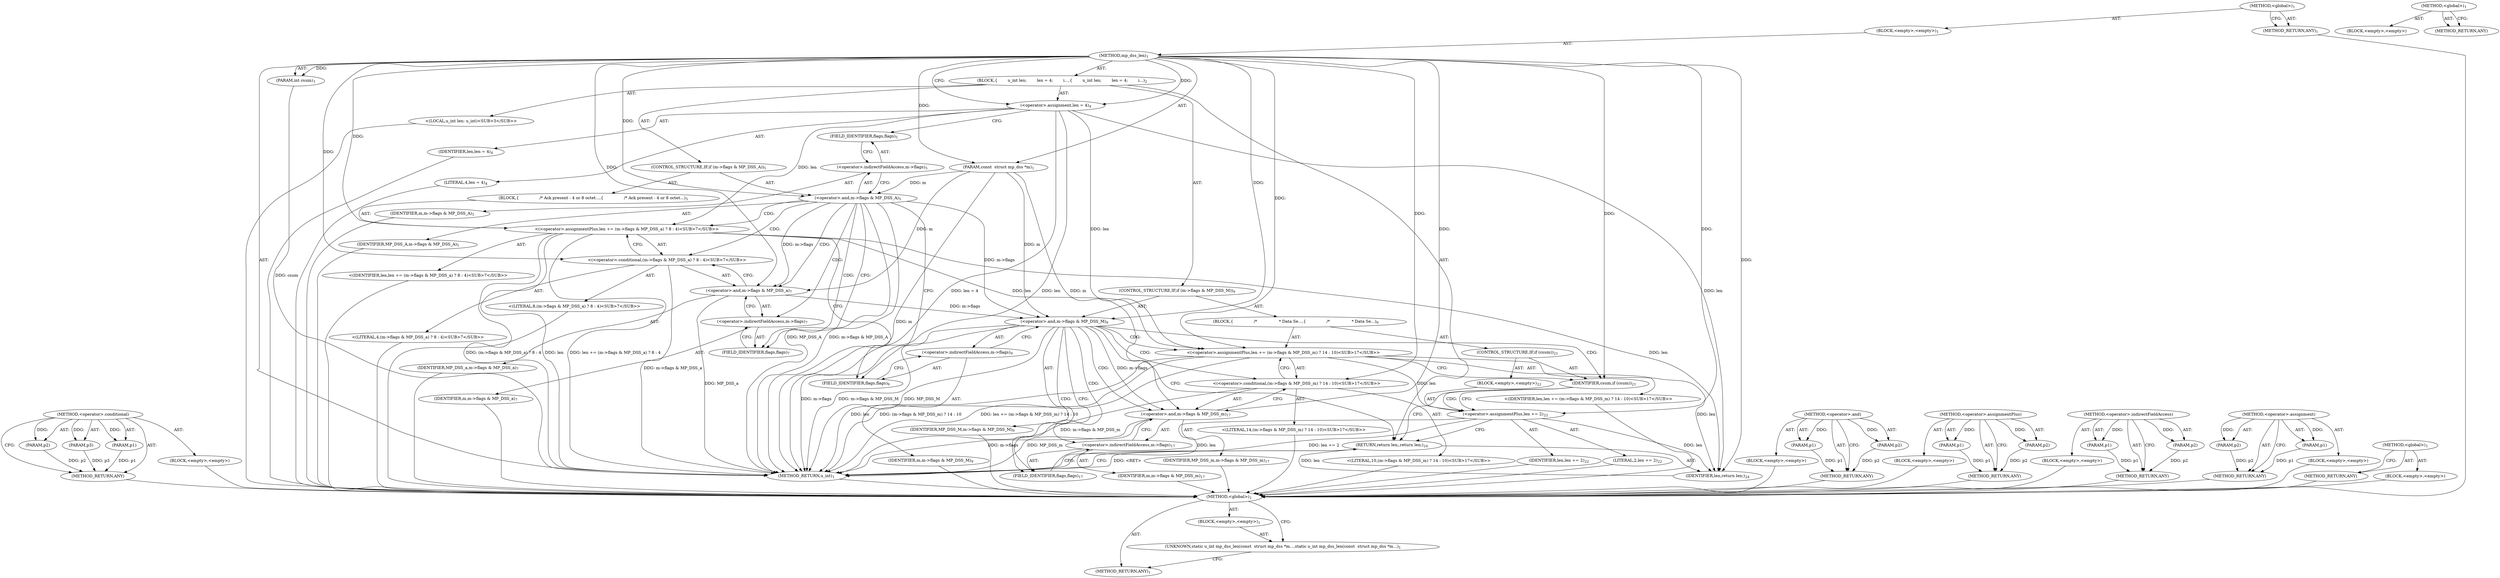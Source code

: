 digraph "&lt;global&gt;" {
vulnerable_99 [label=<(METHOD,&lt;operator&gt;.conditional)>];
vulnerable_100 [label=<(PARAM,p1)>];
vulnerable_101 [label=<(PARAM,p2)>];
vulnerable_102 [label=<(PARAM,p3)>];
vulnerable_103 [label=<(BLOCK,&lt;empty&gt;,&lt;empty&gt;)>];
vulnerable_104 [label=<(METHOD_RETURN,ANY)>];
vulnerable_6 [label=<(METHOD,&lt;global&gt;)<SUB>1</SUB>>];
vulnerable_7 [label=<(BLOCK,&lt;empty&gt;,&lt;empty&gt;)<SUB>1</SUB>>];
vulnerable_8 [label=<(METHOD,mp_dss_len)<SUB>1</SUB>>];
vulnerable_9 [label=<(PARAM,const  struct mp_dss *m)<SUB>1</SUB>>];
vulnerable_10 [label=<(PARAM,int csum)<SUB>1</SUB>>];
vulnerable_11 [label=<(BLOCK,{
        u_int len;
        len = 4;
        i...,{
        u_int len;
        len = 4;
        i...)<SUB>2</SUB>>];
vulnerable_12 [label="<(LOCAL,u_int len: u_int)<SUB>3</SUB>>"];
vulnerable_13 [label=<(&lt;operator&gt;.assignment,len = 4)<SUB>4</SUB>>];
vulnerable_14 [label=<(IDENTIFIER,len,len = 4)<SUB>4</SUB>>];
vulnerable_15 [label=<(LITERAL,4,len = 4)<SUB>4</SUB>>];
vulnerable_16 [label=<(CONTROL_STRUCTURE,IF,if (m-&gt;flags &amp; MP_DSS_A))<SUB>5</SUB>>];
vulnerable_17 [label=<(&lt;operator&gt;.and,m-&gt;flags &amp; MP_DSS_A)<SUB>5</SUB>>];
vulnerable_18 [label=<(&lt;operator&gt;.indirectFieldAccess,m-&gt;flags)<SUB>5</SUB>>];
vulnerable_19 [label=<(IDENTIFIER,m,m-&gt;flags &amp; MP_DSS_A)<SUB>5</SUB>>];
vulnerable_20 [label=<(FIELD_IDENTIFIER,flags,flags)<SUB>5</SUB>>];
vulnerable_21 [label=<(IDENTIFIER,MP_DSS_A,m-&gt;flags &amp; MP_DSS_A)<SUB>5</SUB>>];
vulnerable_22 [label=<(BLOCK,{
                /* Ack present - 4 or 8 octet...,{
                /* Ack present - 4 or 8 octet...)<SUB>5</SUB>>];
vulnerable_23 [label="<(&lt;operator&gt;.assignmentPlus,len += (m-&gt;flags &amp; MP_DSS_a) ? 8 : 4)<SUB>7</SUB>>"];
vulnerable_24 [label="<(IDENTIFIER,len,len += (m-&gt;flags &amp; MP_DSS_a) ? 8 : 4)<SUB>7</SUB>>"];
vulnerable_25 [label="<(&lt;operator&gt;.conditional,(m-&gt;flags &amp; MP_DSS_a) ? 8 : 4)<SUB>7</SUB>>"];
vulnerable_26 [label=<(&lt;operator&gt;.and,m-&gt;flags &amp; MP_DSS_a)<SUB>7</SUB>>];
vulnerable_27 [label=<(&lt;operator&gt;.indirectFieldAccess,m-&gt;flags)<SUB>7</SUB>>];
vulnerable_28 [label=<(IDENTIFIER,m,m-&gt;flags &amp; MP_DSS_a)<SUB>7</SUB>>];
vulnerable_29 [label=<(FIELD_IDENTIFIER,flags,flags)<SUB>7</SUB>>];
vulnerable_30 [label=<(IDENTIFIER,MP_DSS_a,m-&gt;flags &amp; MP_DSS_a)<SUB>7</SUB>>];
vulnerable_31 [label="<(LITERAL,8,(m-&gt;flags &amp; MP_DSS_a) ? 8 : 4)<SUB>7</SUB>>"];
vulnerable_32 [label="<(LITERAL,4,(m-&gt;flags &amp; MP_DSS_a) ? 8 : 4)<SUB>7</SUB>>"];
vulnerable_33 [label=<(CONTROL_STRUCTURE,IF,if (m-&gt;flags &amp; MP_DSS_M))<SUB>9</SUB>>];
vulnerable_34 [label=<(&lt;operator&gt;.and,m-&gt;flags &amp; MP_DSS_M)<SUB>9</SUB>>];
vulnerable_35 [label=<(&lt;operator&gt;.indirectFieldAccess,m-&gt;flags)<SUB>9</SUB>>];
vulnerable_36 [label=<(IDENTIFIER,m,m-&gt;flags &amp; MP_DSS_M)<SUB>9</SUB>>];
vulnerable_37 [label=<(FIELD_IDENTIFIER,flags,flags)<SUB>9</SUB>>];
vulnerable_38 [label=<(IDENTIFIER,MP_DSS_M,m-&gt;flags &amp; MP_DSS_M)<SUB>9</SUB>>];
vulnerable_39 [label=<(BLOCK,{
                /*
                 * Data Se...,{
                /*
                 * Data Se...)<SUB>9</SUB>>];
vulnerable_40 [label="<(&lt;operator&gt;.assignmentPlus,len += (m-&gt;flags &amp; MP_DSS_m) ? 14 : 10)<SUB>17</SUB>>"];
vulnerable_41 [label="<(IDENTIFIER,len,len += (m-&gt;flags &amp; MP_DSS_m) ? 14 : 10)<SUB>17</SUB>>"];
vulnerable_42 [label="<(&lt;operator&gt;.conditional,(m-&gt;flags &amp; MP_DSS_m) ? 14 : 10)<SUB>17</SUB>>"];
vulnerable_43 [label=<(&lt;operator&gt;.and,m-&gt;flags &amp; MP_DSS_m)<SUB>17</SUB>>];
vulnerable_44 [label=<(&lt;operator&gt;.indirectFieldAccess,m-&gt;flags)<SUB>17</SUB>>];
vulnerable_45 [label=<(IDENTIFIER,m,m-&gt;flags &amp; MP_DSS_m)<SUB>17</SUB>>];
vulnerable_46 [label=<(FIELD_IDENTIFIER,flags,flags)<SUB>17</SUB>>];
vulnerable_47 [label=<(IDENTIFIER,MP_DSS_m,m-&gt;flags &amp; MP_DSS_m)<SUB>17</SUB>>];
vulnerable_48 [label="<(LITERAL,14,(m-&gt;flags &amp; MP_DSS_m) ? 14 : 10)<SUB>17</SUB>>"];
vulnerable_49 [label="<(LITERAL,10,(m-&gt;flags &amp; MP_DSS_m) ? 14 : 10)<SUB>17</SUB>>"];
vulnerable_50 [label=<(CONTROL_STRUCTURE,IF,if (csum))<SUB>21</SUB>>];
vulnerable_51 [label=<(IDENTIFIER,csum,if (csum))<SUB>21</SUB>>];
vulnerable_52 [label=<(BLOCK,&lt;empty&gt;,&lt;empty&gt;)<SUB>22</SUB>>];
vulnerable_53 [label=<(&lt;operator&gt;.assignmentPlus,len += 2)<SUB>22</SUB>>];
vulnerable_54 [label=<(IDENTIFIER,len,len += 2)<SUB>22</SUB>>];
vulnerable_55 [label=<(LITERAL,2,len += 2)<SUB>22</SUB>>];
vulnerable_56 [label=<(RETURN,return len;,return len;)<SUB>24</SUB>>];
vulnerable_57 [label=<(IDENTIFIER,len,return len;)<SUB>24</SUB>>];
vulnerable_58 [label=<(METHOD_RETURN,u_int)<SUB>1</SUB>>];
vulnerable_60 [label=<(METHOD_RETURN,ANY)<SUB>1</SUB>>];
vulnerable_84 [label=<(METHOD,&lt;operator&gt;.and)>];
vulnerable_85 [label=<(PARAM,p1)>];
vulnerable_86 [label=<(PARAM,p2)>];
vulnerable_87 [label=<(BLOCK,&lt;empty&gt;,&lt;empty&gt;)>];
vulnerable_88 [label=<(METHOD_RETURN,ANY)>];
vulnerable_94 [label=<(METHOD,&lt;operator&gt;.assignmentPlus)>];
vulnerable_95 [label=<(PARAM,p1)>];
vulnerable_96 [label=<(PARAM,p2)>];
vulnerable_97 [label=<(BLOCK,&lt;empty&gt;,&lt;empty&gt;)>];
vulnerable_98 [label=<(METHOD_RETURN,ANY)>];
vulnerable_89 [label=<(METHOD,&lt;operator&gt;.indirectFieldAccess)>];
vulnerable_90 [label=<(PARAM,p1)>];
vulnerable_91 [label=<(PARAM,p2)>];
vulnerable_92 [label=<(BLOCK,&lt;empty&gt;,&lt;empty&gt;)>];
vulnerable_93 [label=<(METHOD_RETURN,ANY)>];
vulnerable_79 [label=<(METHOD,&lt;operator&gt;.assignment)>];
vulnerable_80 [label=<(PARAM,p1)>];
vulnerable_81 [label=<(PARAM,p2)>];
vulnerable_82 [label=<(BLOCK,&lt;empty&gt;,&lt;empty&gt;)>];
vulnerable_83 [label=<(METHOD_RETURN,ANY)>];
vulnerable_73 [label=<(METHOD,&lt;global&gt;)<SUB>1</SUB>>];
vulnerable_74 [label=<(BLOCK,&lt;empty&gt;,&lt;empty&gt;)>];
vulnerable_75 [label=<(METHOD_RETURN,ANY)>];
fixed_6 [label=<(METHOD,&lt;global&gt;)<SUB>1</SUB>>];
fixed_7 [label=<(BLOCK,&lt;empty&gt;,&lt;empty&gt;)<SUB>1</SUB>>];
fixed_8 [label=<(UNKNOWN,static u_int mp_dss_len(const  struct mp_dss *m...,static u_int mp_dss_len(const  struct mp_dss *m...)<SUB>1</SUB>>];
fixed_9 [label=<(METHOD_RETURN,ANY)<SUB>1</SUB>>];
fixed_14 [label=<(METHOD,&lt;global&gt;)<SUB>1</SUB>>];
fixed_15 [label=<(BLOCK,&lt;empty&gt;,&lt;empty&gt;)>];
fixed_16 [label=<(METHOD_RETURN,ANY)>];
vulnerable_99 -> vulnerable_100  [key=0, label="AST: "];
vulnerable_99 -> vulnerable_100  [key=1, label="DDG: "];
vulnerable_99 -> vulnerable_103  [key=0, label="AST: "];
vulnerable_99 -> vulnerable_101  [key=0, label="AST: "];
vulnerable_99 -> vulnerable_101  [key=1, label="DDG: "];
vulnerable_99 -> vulnerable_104  [key=0, label="AST: "];
vulnerable_99 -> vulnerable_104  [key=1, label="CFG: "];
vulnerable_99 -> vulnerable_102  [key=0, label="AST: "];
vulnerable_99 -> vulnerable_102  [key=1, label="DDG: "];
vulnerable_100 -> vulnerable_104  [key=0, label="DDG: p1"];
vulnerable_101 -> vulnerable_104  [key=0, label="DDG: p2"];
vulnerable_102 -> vulnerable_104  [key=0, label="DDG: p3"];
vulnerable_103 -> fixed_6  [key=0];
vulnerable_104 -> fixed_6  [key=0];
vulnerable_6 -> vulnerable_7  [key=0, label="AST: "];
vulnerable_6 -> vulnerable_60  [key=0, label="AST: "];
vulnerable_6 -> vulnerable_60  [key=1, label="CFG: "];
vulnerable_7 -> vulnerable_8  [key=0, label="AST: "];
vulnerable_8 -> vulnerable_9  [key=0, label="AST: "];
vulnerable_8 -> vulnerable_9  [key=1, label="DDG: "];
vulnerable_8 -> vulnerable_10  [key=0, label="AST: "];
vulnerable_8 -> vulnerable_10  [key=1, label="DDG: "];
vulnerable_8 -> vulnerable_11  [key=0, label="AST: "];
vulnerable_8 -> vulnerable_58  [key=0, label="AST: "];
vulnerable_8 -> vulnerable_13  [key=0, label="CFG: "];
vulnerable_8 -> vulnerable_13  [key=1, label="DDG: "];
vulnerable_8 -> vulnerable_57  [key=0, label="DDG: "];
vulnerable_8 -> vulnerable_17  [key=0, label="DDG: "];
vulnerable_8 -> vulnerable_23  [key=0, label="DDG: "];
vulnerable_8 -> vulnerable_34  [key=0, label="DDG: "];
vulnerable_8 -> vulnerable_40  [key=0, label="DDG: "];
vulnerable_8 -> vulnerable_51  [key=0, label="DDG: "];
vulnerable_8 -> vulnerable_25  [key=0, label="DDG: "];
vulnerable_8 -> vulnerable_42  [key=0, label="DDG: "];
vulnerable_8 -> vulnerable_53  [key=0, label="DDG: "];
vulnerable_8 -> vulnerable_26  [key=0, label="DDG: "];
vulnerable_8 -> vulnerable_43  [key=0, label="DDG: "];
vulnerable_9 -> vulnerable_58  [key=0, label="DDG: m"];
vulnerable_9 -> vulnerable_17  [key=0, label="DDG: m"];
vulnerable_9 -> vulnerable_34  [key=0, label="DDG: m"];
vulnerable_9 -> vulnerable_26  [key=0, label="DDG: m"];
vulnerable_9 -> vulnerable_43  [key=0, label="DDG: m"];
vulnerable_10 -> vulnerable_58  [key=0, label="DDG: csum"];
vulnerable_11 -> vulnerable_12  [key=0, label="AST: "];
vulnerable_11 -> vulnerable_13  [key=0, label="AST: "];
vulnerable_11 -> vulnerable_16  [key=0, label="AST: "];
vulnerable_11 -> vulnerable_33  [key=0, label="AST: "];
vulnerable_11 -> vulnerable_56  [key=0, label="AST: "];
vulnerable_12 -> fixed_6  [key=0];
vulnerable_13 -> vulnerable_14  [key=0, label="AST: "];
vulnerable_13 -> vulnerable_15  [key=0, label="AST: "];
vulnerable_13 -> vulnerable_20  [key=0, label="CFG: "];
vulnerable_13 -> vulnerable_58  [key=0, label="DDG: len"];
vulnerable_13 -> vulnerable_58  [key=1, label="DDG: len = 4"];
vulnerable_13 -> vulnerable_57  [key=0, label="DDG: len"];
vulnerable_13 -> vulnerable_23  [key=0, label="DDG: len"];
vulnerable_13 -> vulnerable_40  [key=0, label="DDG: len"];
vulnerable_14 -> fixed_6  [key=0];
vulnerable_15 -> fixed_6  [key=0];
vulnerable_16 -> vulnerable_17  [key=0, label="AST: "];
vulnerable_16 -> vulnerable_22  [key=0, label="AST: "];
vulnerable_17 -> vulnerable_18  [key=0, label="AST: "];
vulnerable_17 -> vulnerable_21  [key=0, label="AST: "];
vulnerable_17 -> vulnerable_29  [key=0, label="CFG: "];
vulnerable_17 -> vulnerable_29  [key=1, label="CDG: "];
vulnerable_17 -> vulnerable_37  [key=0, label="CFG: "];
vulnerable_17 -> vulnerable_58  [key=0, label="DDG: m-&gt;flags &amp; MP_DSS_A"];
vulnerable_17 -> vulnerable_58  [key=1, label="DDG: MP_DSS_A"];
vulnerable_17 -> vulnerable_34  [key=0, label="DDG: m-&gt;flags"];
vulnerable_17 -> vulnerable_26  [key=0, label="DDG: m-&gt;flags"];
vulnerable_17 -> vulnerable_26  [key=1, label="CDG: "];
vulnerable_17 -> vulnerable_23  [key=0, label="CDG: "];
vulnerable_17 -> vulnerable_25  [key=0, label="CDG: "];
vulnerable_17 -> vulnerable_27  [key=0, label="CDG: "];
vulnerable_18 -> vulnerable_19  [key=0, label="AST: "];
vulnerable_18 -> vulnerable_20  [key=0, label="AST: "];
vulnerable_18 -> vulnerable_17  [key=0, label="CFG: "];
vulnerable_19 -> fixed_6  [key=0];
vulnerable_20 -> vulnerable_18  [key=0, label="CFG: "];
vulnerable_21 -> fixed_6  [key=0];
vulnerable_22 -> vulnerable_23  [key=0, label="AST: "];
vulnerable_23 -> vulnerable_24  [key=0, label="AST: "];
vulnerable_23 -> vulnerable_25  [key=0, label="AST: "];
vulnerable_23 -> vulnerable_37  [key=0, label="CFG: "];
vulnerable_23 -> vulnerable_58  [key=0, label="DDG: len"];
vulnerable_23 -> vulnerable_58  [key=1, label="DDG: (m-&gt;flags &amp; MP_DSS_a) ? 8 : 4"];
vulnerable_23 -> vulnerable_58  [key=2, label="DDG: len += (m-&gt;flags &amp; MP_DSS_a) ? 8 : 4"];
vulnerable_23 -> vulnerable_57  [key=0, label="DDG: len"];
vulnerable_23 -> vulnerable_40  [key=0, label="DDG: len"];
vulnerable_24 -> fixed_6  [key=0];
vulnerable_25 -> vulnerable_26  [key=0, label="AST: "];
vulnerable_25 -> vulnerable_31  [key=0, label="AST: "];
vulnerable_25 -> vulnerable_32  [key=0, label="AST: "];
vulnerable_25 -> vulnerable_23  [key=0, label="CFG: "];
vulnerable_25 -> vulnerable_58  [key=0, label="DDG: m-&gt;flags &amp; MP_DSS_a"];
vulnerable_26 -> vulnerable_27  [key=0, label="AST: "];
vulnerable_26 -> vulnerable_30  [key=0, label="AST: "];
vulnerable_26 -> vulnerable_25  [key=0, label="CFG: "];
vulnerable_26 -> vulnerable_58  [key=0, label="DDG: MP_DSS_a"];
vulnerable_26 -> vulnerable_34  [key=0, label="DDG: m-&gt;flags"];
vulnerable_27 -> vulnerable_28  [key=0, label="AST: "];
vulnerable_27 -> vulnerable_29  [key=0, label="AST: "];
vulnerable_27 -> vulnerable_26  [key=0, label="CFG: "];
vulnerable_28 -> fixed_6  [key=0];
vulnerable_29 -> vulnerable_27  [key=0, label="CFG: "];
vulnerable_30 -> fixed_6  [key=0];
vulnerable_31 -> fixed_6  [key=0];
vulnerable_32 -> fixed_6  [key=0];
vulnerable_33 -> vulnerable_34  [key=0, label="AST: "];
vulnerable_33 -> vulnerable_39  [key=0, label="AST: "];
vulnerable_34 -> vulnerable_35  [key=0, label="AST: "];
vulnerable_34 -> vulnerable_38  [key=0, label="AST: "];
vulnerable_34 -> vulnerable_46  [key=0, label="CFG: "];
vulnerable_34 -> vulnerable_46  [key=1, label="CDG: "];
vulnerable_34 -> vulnerable_56  [key=0, label="CFG: "];
vulnerable_34 -> vulnerable_58  [key=0, label="DDG: m-&gt;flags"];
vulnerable_34 -> vulnerable_58  [key=1, label="DDG: m-&gt;flags &amp; MP_DSS_M"];
vulnerable_34 -> vulnerable_58  [key=2, label="DDG: MP_DSS_M"];
vulnerable_34 -> vulnerable_43  [key=0, label="DDG: m-&gt;flags"];
vulnerable_34 -> vulnerable_43  [key=1, label="CDG: "];
vulnerable_34 -> vulnerable_42  [key=0, label="CDG: "];
vulnerable_34 -> vulnerable_51  [key=0, label="CDG: "];
vulnerable_34 -> vulnerable_40  [key=0, label="CDG: "];
vulnerable_34 -> vulnerable_44  [key=0, label="CDG: "];
vulnerable_35 -> vulnerable_36  [key=0, label="AST: "];
vulnerable_35 -> vulnerable_37  [key=0, label="AST: "];
vulnerable_35 -> vulnerable_34  [key=0, label="CFG: "];
vulnerable_36 -> fixed_6  [key=0];
vulnerable_37 -> vulnerable_35  [key=0, label="CFG: "];
vulnerable_38 -> fixed_6  [key=0];
vulnerable_39 -> vulnerable_40  [key=0, label="AST: "];
vulnerable_39 -> vulnerable_50  [key=0, label="AST: "];
vulnerable_40 -> vulnerable_41  [key=0, label="AST: "];
vulnerable_40 -> vulnerable_42  [key=0, label="AST: "];
vulnerable_40 -> vulnerable_51  [key=0, label="CFG: "];
vulnerable_40 -> vulnerable_58  [key=0, label="DDG: len"];
vulnerable_40 -> vulnerable_58  [key=1, label="DDG: (m-&gt;flags &amp; MP_DSS_m) ? 14 : 10"];
vulnerable_40 -> vulnerable_58  [key=2, label="DDG: len += (m-&gt;flags &amp; MP_DSS_m) ? 14 : 10"];
vulnerable_40 -> vulnerable_57  [key=0, label="DDG: len"];
vulnerable_40 -> vulnerable_53  [key=0, label="DDG: len"];
vulnerable_41 -> fixed_6  [key=0];
vulnerable_42 -> vulnerable_43  [key=0, label="AST: "];
vulnerable_42 -> vulnerable_48  [key=0, label="AST: "];
vulnerable_42 -> vulnerable_49  [key=0, label="AST: "];
vulnerable_42 -> vulnerable_40  [key=0, label="CFG: "];
vulnerable_42 -> vulnerable_58  [key=0, label="DDG: m-&gt;flags &amp; MP_DSS_m"];
vulnerable_43 -> vulnerable_44  [key=0, label="AST: "];
vulnerable_43 -> vulnerable_47  [key=0, label="AST: "];
vulnerable_43 -> vulnerable_42  [key=0, label="CFG: "];
vulnerable_43 -> vulnerable_58  [key=0, label="DDG: m-&gt;flags"];
vulnerable_43 -> vulnerable_58  [key=1, label="DDG: MP_DSS_m"];
vulnerable_44 -> vulnerable_45  [key=0, label="AST: "];
vulnerable_44 -> vulnerable_46  [key=0, label="AST: "];
vulnerable_44 -> vulnerable_43  [key=0, label="CFG: "];
vulnerable_45 -> fixed_6  [key=0];
vulnerable_46 -> vulnerable_44  [key=0, label="CFG: "];
vulnerable_47 -> fixed_6  [key=0];
vulnerable_48 -> fixed_6  [key=0];
vulnerable_49 -> fixed_6  [key=0];
vulnerable_50 -> vulnerable_51  [key=0, label="AST: "];
vulnerable_50 -> vulnerable_52  [key=0, label="AST: "];
vulnerable_51 -> vulnerable_53  [key=0, label="CFG: "];
vulnerable_51 -> vulnerable_53  [key=1, label="CDG: "];
vulnerable_51 -> vulnerable_56  [key=0, label="CFG: "];
vulnerable_52 -> vulnerable_53  [key=0, label="AST: "];
vulnerable_53 -> vulnerable_54  [key=0, label="AST: "];
vulnerable_53 -> vulnerable_55  [key=0, label="AST: "];
vulnerable_53 -> vulnerable_56  [key=0, label="CFG: "];
vulnerable_53 -> vulnerable_58  [key=0, label="DDG: len"];
vulnerable_53 -> vulnerable_58  [key=1, label="DDG: len += 2"];
vulnerable_53 -> vulnerable_57  [key=0, label="DDG: len"];
vulnerable_54 -> fixed_6  [key=0];
vulnerable_55 -> fixed_6  [key=0];
vulnerable_56 -> vulnerable_57  [key=0, label="AST: "];
vulnerable_56 -> vulnerable_58  [key=0, label="CFG: "];
vulnerable_56 -> vulnerable_58  [key=1, label="DDG: &lt;RET&gt;"];
vulnerable_57 -> vulnerable_56  [key=0, label="DDG: len"];
vulnerable_58 -> fixed_6  [key=0];
vulnerable_60 -> fixed_6  [key=0];
vulnerable_84 -> vulnerable_85  [key=0, label="AST: "];
vulnerable_84 -> vulnerable_85  [key=1, label="DDG: "];
vulnerable_84 -> vulnerable_87  [key=0, label="AST: "];
vulnerable_84 -> vulnerable_86  [key=0, label="AST: "];
vulnerable_84 -> vulnerable_86  [key=1, label="DDG: "];
vulnerable_84 -> vulnerable_88  [key=0, label="AST: "];
vulnerable_84 -> vulnerable_88  [key=1, label="CFG: "];
vulnerable_85 -> vulnerable_88  [key=0, label="DDG: p1"];
vulnerable_86 -> vulnerable_88  [key=0, label="DDG: p2"];
vulnerable_87 -> fixed_6  [key=0];
vulnerable_88 -> fixed_6  [key=0];
vulnerable_94 -> vulnerable_95  [key=0, label="AST: "];
vulnerable_94 -> vulnerable_95  [key=1, label="DDG: "];
vulnerable_94 -> vulnerable_97  [key=0, label="AST: "];
vulnerable_94 -> vulnerable_96  [key=0, label="AST: "];
vulnerable_94 -> vulnerable_96  [key=1, label="DDG: "];
vulnerable_94 -> vulnerable_98  [key=0, label="AST: "];
vulnerable_94 -> vulnerable_98  [key=1, label="CFG: "];
vulnerable_95 -> vulnerable_98  [key=0, label="DDG: p1"];
vulnerable_96 -> vulnerable_98  [key=0, label="DDG: p2"];
vulnerable_97 -> fixed_6  [key=0];
vulnerable_98 -> fixed_6  [key=0];
vulnerable_89 -> vulnerable_90  [key=0, label="AST: "];
vulnerable_89 -> vulnerable_90  [key=1, label="DDG: "];
vulnerable_89 -> vulnerable_92  [key=0, label="AST: "];
vulnerable_89 -> vulnerable_91  [key=0, label="AST: "];
vulnerable_89 -> vulnerable_91  [key=1, label="DDG: "];
vulnerable_89 -> vulnerable_93  [key=0, label="AST: "];
vulnerable_89 -> vulnerable_93  [key=1, label="CFG: "];
vulnerable_90 -> vulnerable_93  [key=0, label="DDG: p1"];
vulnerable_91 -> vulnerable_93  [key=0, label="DDG: p2"];
vulnerable_92 -> fixed_6  [key=0];
vulnerable_93 -> fixed_6  [key=0];
vulnerable_79 -> vulnerable_80  [key=0, label="AST: "];
vulnerable_79 -> vulnerable_80  [key=1, label="DDG: "];
vulnerable_79 -> vulnerable_82  [key=0, label="AST: "];
vulnerable_79 -> vulnerable_81  [key=0, label="AST: "];
vulnerable_79 -> vulnerable_81  [key=1, label="DDG: "];
vulnerable_79 -> vulnerable_83  [key=0, label="AST: "];
vulnerable_79 -> vulnerable_83  [key=1, label="CFG: "];
vulnerable_80 -> vulnerable_83  [key=0, label="DDG: p1"];
vulnerable_81 -> vulnerable_83  [key=0, label="DDG: p2"];
vulnerable_82 -> fixed_6  [key=0];
vulnerable_83 -> fixed_6  [key=0];
vulnerable_73 -> vulnerable_74  [key=0, label="AST: "];
vulnerable_73 -> vulnerable_75  [key=0, label="AST: "];
vulnerable_73 -> vulnerable_75  [key=1, label="CFG: "];
vulnerable_74 -> fixed_6  [key=0];
vulnerable_75 -> fixed_6  [key=0];
fixed_6 -> fixed_7  [key=0, label="AST: "];
fixed_6 -> fixed_9  [key=0, label="AST: "];
fixed_6 -> fixed_8  [key=0, label="CFG: "];
fixed_7 -> fixed_8  [key=0, label="AST: "];
fixed_8 -> fixed_9  [key=0, label="CFG: "];
fixed_14 -> fixed_15  [key=0, label="AST: "];
fixed_14 -> fixed_16  [key=0, label="AST: "];
fixed_14 -> fixed_16  [key=1, label="CFG: "];
}
